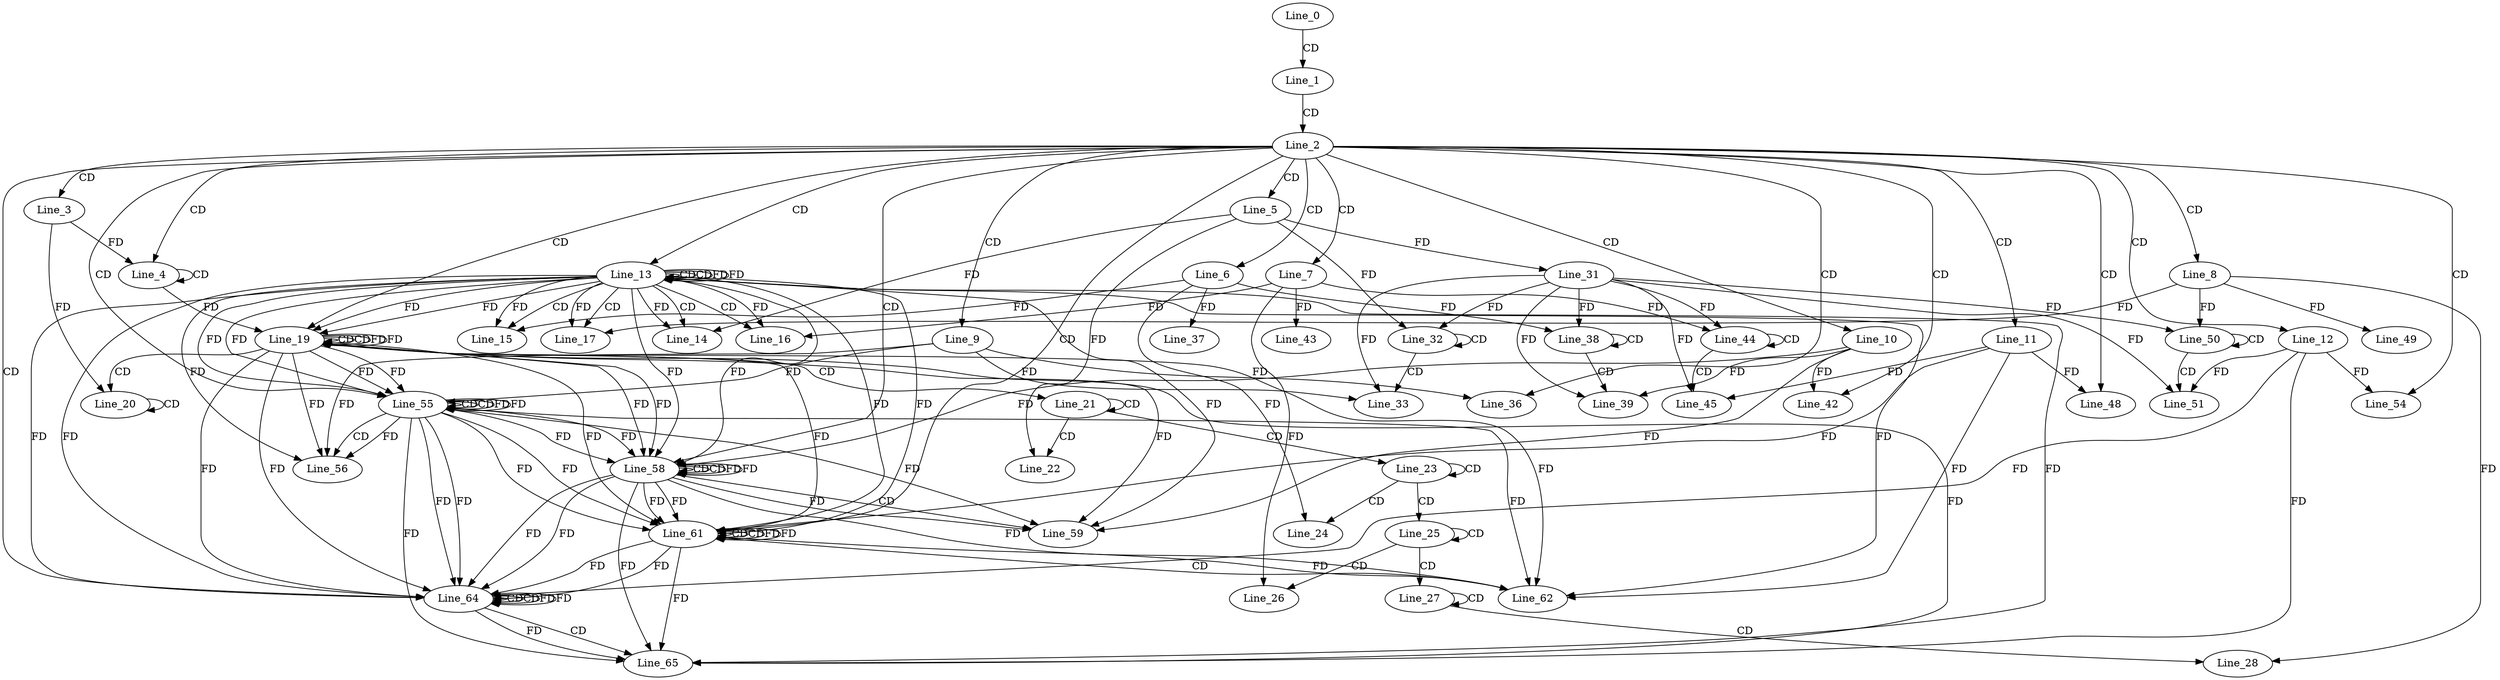 digraph G {
  Line_0;
  Line_1;
  Line_2;
  Line_3;
  Line_4;
  Line_4;
  Line_4;
  Line_5;
  Line_6;
  Line_7;
  Line_8;
  Line_9;
  Line_10;
  Line_11;
  Line_12;
  Line_13;
  Line_13;
  Line_13;
  Line_14;
  Line_15;
  Line_16;
  Line_17;
  Line_19;
  Line_19;
  Line_19;
  Line_20;
  Line_20;
  Line_20;
  Line_21;
  Line_21;
  Line_22;
  Line_23;
  Line_23;
  Line_24;
  Line_25;
  Line_25;
  Line_26;
  Line_27;
  Line_27;
  Line_28;
  Line_31;
  Line_32;
  Line_32;
  Line_32;
  Line_31;
  Line_33;
  Line_36;
  Line_37;
  Line_38;
  Line_38;
  Line_38;
  Line_39;
  Line_42;
  Line_43;
  Line_44;
  Line_44;
  Line_44;
  Line_45;
  Line_48;
  Line_49;
  Line_50;
  Line_50;
  Line_50;
  Line_51;
  Line_54;
  Line_55;
  Line_55;
  Line_55;
  Line_55;
  Line_56;
  Line_56;
  Line_58;
  Line_58;
  Line_58;
  Line_58;
  Line_59;
  Line_59;
  Line_61;
  Line_61;
  Line_61;
  Line_61;
  Line_62;
  Line_62;
  Line_64;
  Line_64;
  Line_64;
  Line_64;
  Line_65;
  Line_65;
  Line_0 -> Line_1 [ label="CD" ];
  Line_1 -> Line_2 [ label="CD" ];
  Line_2 -> Line_3 [ label="CD" ];
  Line_2 -> Line_4 [ label="CD" ];
  Line_4 -> Line_4 [ label="CD" ];
  Line_3 -> Line_4 [ label="FD" ];
  Line_2 -> Line_5 [ label="CD" ];
  Line_2 -> Line_6 [ label="CD" ];
  Line_2 -> Line_7 [ label="CD" ];
  Line_2 -> Line_8 [ label="CD" ];
  Line_2 -> Line_9 [ label="CD" ];
  Line_2 -> Line_10 [ label="CD" ];
  Line_2 -> Line_11 [ label="CD" ];
  Line_2 -> Line_12 [ label="CD" ];
  Line_2 -> Line_13 [ label="CD" ];
  Line_13 -> Line_13 [ label="CD" ];
  Line_13 -> Line_13 [ label="CD" ];
  Line_13 -> Line_13 [ label="FD" ];
  Line_13 -> Line_14 [ label="CD" ];
  Line_5 -> Line_14 [ label="FD" ];
  Line_13 -> Line_14 [ label="FD" ];
  Line_13 -> Line_15 [ label="CD" ];
  Line_6 -> Line_15 [ label="FD" ];
  Line_13 -> Line_15 [ label="FD" ];
  Line_13 -> Line_16 [ label="CD" ];
  Line_7 -> Line_16 [ label="FD" ];
  Line_13 -> Line_16 [ label="FD" ];
  Line_13 -> Line_17 [ label="CD" ];
  Line_8 -> Line_17 [ label="FD" ];
  Line_13 -> Line_17 [ label="FD" ];
  Line_2 -> Line_19 [ label="CD" ];
  Line_19 -> Line_19 [ label="CD" ];
  Line_13 -> Line_19 [ label="FD" ];
  Line_4 -> Line_19 [ label="FD" ];
  Line_19 -> Line_19 [ label="CD" ];
  Line_19 -> Line_19 [ label="FD" ];
  Line_13 -> Line_19 [ label="FD" ];
  Line_19 -> Line_20 [ label="CD" ];
  Line_20 -> Line_20 [ label="CD" ];
  Line_3 -> Line_20 [ label="FD" ];
  Line_19 -> Line_21 [ label="CD" ];
  Line_21 -> Line_21 [ label="CD" ];
  Line_21 -> Line_22 [ label="CD" ];
  Line_5 -> Line_22 [ label="FD" ];
  Line_21 -> Line_23 [ label="CD" ];
  Line_23 -> Line_23 [ label="CD" ];
  Line_23 -> Line_24 [ label="CD" ];
  Line_6 -> Line_24 [ label="FD" ];
  Line_23 -> Line_25 [ label="CD" ];
  Line_25 -> Line_25 [ label="CD" ];
  Line_25 -> Line_26 [ label="CD" ];
  Line_7 -> Line_26 [ label="FD" ];
  Line_25 -> Line_27 [ label="CD" ];
  Line_27 -> Line_27 [ label="CD" ];
  Line_27 -> Line_28 [ label="CD" ];
  Line_8 -> Line_28 [ label="FD" ];
  Line_5 -> Line_31 [ label="FD" ];
  Line_32 -> Line_32 [ label="CD" ];
  Line_5 -> Line_32 [ label="FD" ];
  Line_31 -> Line_32 [ label="FD" ];
  Line_32 -> Line_33 [ label="CD" ];
  Line_9 -> Line_33 [ label="FD" ];
  Line_31 -> Line_33 [ label="FD" ];
  Line_2 -> Line_36 [ label="CD" ];
  Line_9 -> Line_36 [ label="FD" ];
  Line_6 -> Line_37 [ label="FD" ];
  Line_38 -> Line_38 [ label="CD" ];
  Line_6 -> Line_38 [ label="FD" ];
  Line_31 -> Line_38 [ label="FD" ];
  Line_38 -> Line_39 [ label="CD" ];
  Line_10 -> Line_39 [ label="FD" ];
  Line_31 -> Line_39 [ label="FD" ];
  Line_2 -> Line_42 [ label="CD" ];
  Line_10 -> Line_42 [ label="FD" ];
  Line_7 -> Line_43 [ label="FD" ];
  Line_44 -> Line_44 [ label="CD" ];
  Line_7 -> Line_44 [ label="FD" ];
  Line_31 -> Line_44 [ label="FD" ];
  Line_44 -> Line_45 [ label="CD" ];
  Line_11 -> Line_45 [ label="FD" ];
  Line_31 -> Line_45 [ label="FD" ];
  Line_2 -> Line_48 [ label="CD" ];
  Line_11 -> Line_48 [ label="FD" ];
  Line_8 -> Line_49 [ label="FD" ];
  Line_50 -> Line_50 [ label="CD" ];
  Line_8 -> Line_50 [ label="FD" ];
  Line_31 -> Line_50 [ label="FD" ];
  Line_50 -> Line_51 [ label="CD" ];
  Line_12 -> Line_51 [ label="FD" ];
  Line_31 -> Line_51 [ label="FD" ];
  Line_2 -> Line_54 [ label="CD" ];
  Line_12 -> Line_54 [ label="FD" ];
  Line_2 -> Line_55 [ label="CD" ];
  Line_55 -> Line_55 [ label="CD" ];
  Line_19 -> Line_55 [ label="FD" ];
  Line_13 -> Line_55 [ label="FD" ];
  Line_9 -> Line_55 [ label="FD" ];
  Line_55 -> Line_55 [ label="CD" ];
  Line_55 -> Line_55 [ label="FD" ];
  Line_19 -> Line_55 [ label="FD" ];
  Line_13 -> Line_55 [ label="FD" ];
  Line_55 -> Line_56 [ label="CD" ];
  Line_9 -> Line_56 [ label="FD" ];
  Line_55 -> Line_56 [ label="FD" ];
  Line_19 -> Line_56 [ label="FD" ];
  Line_13 -> Line_56 [ label="FD" ];
  Line_2 -> Line_58 [ label="CD" ];
  Line_58 -> Line_58 [ label="CD" ];
  Line_55 -> Line_58 [ label="FD" ];
  Line_19 -> Line_58 [ label="FD" ];
  Line_13 -> Line_58 [ label="FD" ];
  Line_10 -> Line_58 [ label="FD" ];
  Line_58 -> Line_58 [ label="CD" ];
  Line_58 -> Line_58 [ label="FD" ];
  Line_55 -> Line_58 [ label="FD" ];
  Line_19 -> Line_58 [ label="FD" ];
  Line_13 -> Line_58 [ label="FD" ];
  Line_58 -> Line_59 [ label="CD" ];
  Line_10 -> Line_59 [ label="FD" ];
  Line_58 -> Line_59 [ label="FD" ];
  Line_55 -> Line_59 [ label="FD" ];
  Line_19 -> Line_59 [ label="FD" ];
  Line_13 -> Line_59 [ label="FD" ];
  Line_2 -> Line_61 [ label="CD" ];
  Line_61 -> Line_61 [ label="CD" ];
  Line_58 -> Line_61 [ label="FD" ];
  Line_55 -> Line_61 [ label="FD" ];
  Line_19 -> Line_61 [ label="FD" ];
  Line_13 -> Line_61 [ label="FD" ];
  Line_11 -> Line_61 [ label="FD" ];
  Line_61 -> Line_61 [ label="CD" ];
  Line_61 -> Line_61 [ label="FD" ];
  Line_58 -> Line_61 [ label="FD" ];
  Line_55 -> Line_61 [ label="FD" ];
  Line_19 -> Line_61 [ label="FD" ];
  Line_13 -> Line_61 [ label="FD" ];
  Line_61 -> Line_62 [ label="CD" ];
  Line_11 -> Line_62 [ label="FD" ];
  Line_61 -> Line_62 [ label="FD" ];
  Line_58 -> Line_62 [ label="FD" ];
  Line_55 -> Line_62 [ label="FD" ];
  Line_19 -> Line_62 [ label="FD" ];
  Line_13 -> Line_62 [ label="FD" ];
  Line_2 -> Line_64 [ label="CD" ];
  Line_64 -> Line_64 [ label="CD" ];
  Line_61 -> Line_64 [ label="FD" ];
  Line_58 -> Line_64 [ label="FD" ];
  Line_55 -> Line_64 [ label="FD" ];
  Line_19 -> Line_64 [ label="FD" ];
  Line_13 -> Line_64 [ label="FD" ];
  Line_12 -> Line_64 [ label="FD" ];
  Line_64 -> Line_64 [ label="CD" ];
  Line_64 -> Line_64 [ label="FD" ];
  Line_61 -> Line_64 [ label="FD" ];
  Line_58 -> Line_64 [ label="FD" ];
  Line_55 -> Line_64 [ label="FD" ];
  Line_19 -> Line_64 [ label="FD" ];
  Line_13 -> Line_64 [ label="FD" ];
  Line_64 -> Line_65 [ label="CD" ];
  Line_12 -> Line_65 [ label="FD" ];
  Line_64 -> Line_65 [ label="FD" ];
  Line_61 -> Line_65 [ label="FD" ];
  Line_58 -> Line_65 [ label="FD" ];
  Line_55 -> Line_65 [ label="FD" ];
  Line_19 -> Line_65 [ label="FD" ];
  Line_13 -> Line_65 [ label="FD" ];
  Line_13 -> Line_13 [ label="FD" ];
  Line_19 -> Line_19 [ label="FD" ];
  Line_55 -> Line_55 [ label="FD" ];
  Line_58 -> Line_58 [ label="FD" ];
  Line_61 -> Line_61 [ label="FD" ];
  Line_64 -> Line_64 [ label="FD" ];
}
